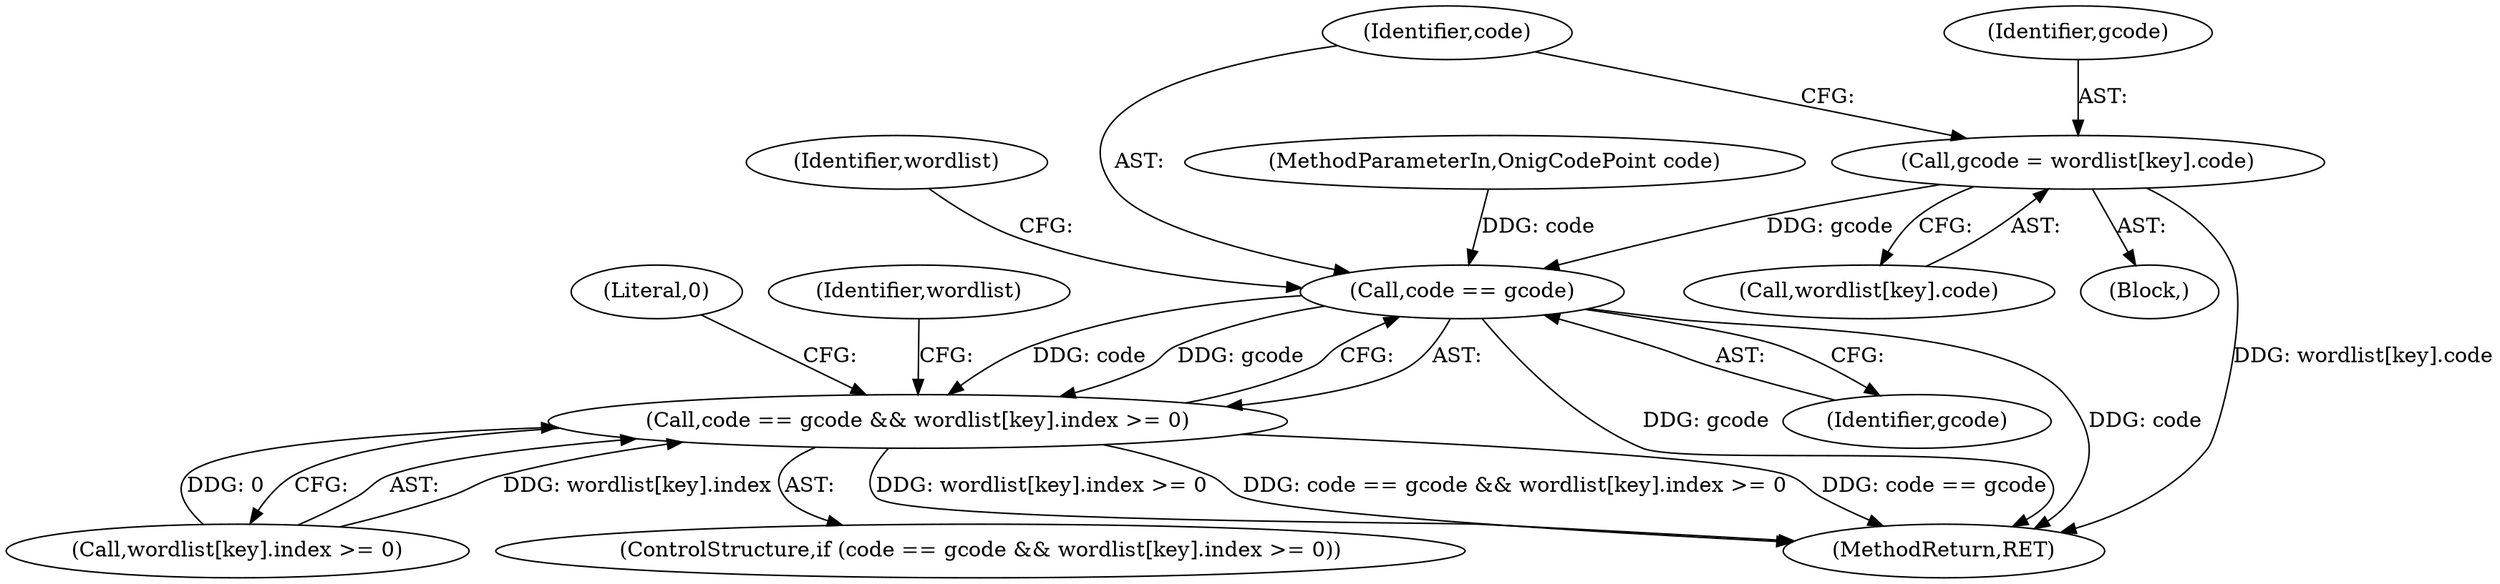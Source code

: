 digraph "0_oniguruma_166a6c3999bf06b4de0ab4ce6b088a468cc4029f@array" {
"1000127" [label="(Call,gcode = wordlist[key].code)"];
"1000136" [label="(Call,code == gcode)"];
"1000135" [label="(Call,code == gcode && wordlist[key].index >= 0)"];
"1000135" [label="(Call,code == gcode && wordlist[key].index >= 0)"];
"1000101" [label="(MethodParameterIn,OnigCodePoint code)"];
"1000125" [label="(Block,)"];
"1000138" [label="(Identifier,gcode)"];
"1000129" [label="(Call,wordlist[key].code)"];
"1000149" [label="(Identifier,wordlist)"];
"1000127" [label="(Call,gcode = wordlist[key].code)"];
"1000128" [label="(Identifier,gcode)"];
"1000136" [label="(Call,code == gcode)"];
"1000137" [label="(Identifier,code)"];
"1000134" [label="(ControlStructure,if (code == gcode && wordlist[key].index >= 0))"];
"1000152" [label="(Literal,0)"];
"1000139" [label="(Call,wordlist[key].index >= 0)"];
"1000142" [label="(Identifier,wordlist)"];
"1000153" [label="(MethodReturn,RET)"];
"1000127" -> "1000125"  [label="AST: "];
"1000127" -> "1000129"  [label="CFG: "];
"1000128" -> "1000127"  [label="AST: "];
"1000129" -> "1000127"  [label="AST: "];
"1000137" -> "1000127"  [label="CFG: "];
"1000127" -> "1000153"  [label="DDG: wordlist[key].code"];
"1000127" -> "1000136"  [label="DDG: gcode"];
"1000136" -> "1000135"  [label="AST: "];
"1000136" -> "1000138"  [label="CFG: "];
"1000137" -> "1000136"  [label="AST: "];
"1000138" -> "1000136"  [label="AST: "];
"1000142" -> "1000136"  [label="CFG: "];
"1000135" -> "1000136"  [label="CFG: "];
"1000136" -> "1000153"  [label="DDG: gcode"];
"1000136" -> "1000153"  [label="DDG: code"];
"1000136" -> "1000135"  [label="DDG: code"];
"1000136" -> "1000135"  [label="DDG: gcode"];
"1000101" -> "1000136"  [label="DDG: code"];
"1000135" -> "1000134"  [label="AST: "];
"1000135" -> "1000139"  [label="CFG: "];
"1000139" -> "1000135"  [label="AST: "];
"1000149" -> "1000135"  [label="CFG: "];
"1000152" -> "1000135"  [label="CFG: "];
"1000135" -> "1000153"  [label="DDG: wordlist[key].index >= 0"];
"1000135" -> "1000153"  [label="DDG: code == gcode && wordlist[key].index >= 0"];
"1000135" -> "1000153"  [label="DDG: code == gcode"];
"1000139" -> "1000135"  [label="DDG: wordlist[key].index"];
"1000139" -> "1000135"  [label="DDG: 0"];
}
